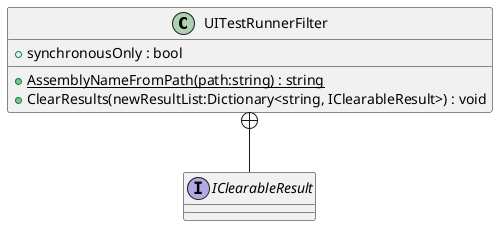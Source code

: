 @startuml
class UITestRunnerFilter {
    + synchronousOnly : bool
    + {static} AssemblyNameFromPath(path:string) : string
    + ClearResults(newResultList:Dictionary<string, IClearableResult>) : void
}
interface IClearableResult {
}
UITestRunnerFilter +-- IClearableResult
@enduml
